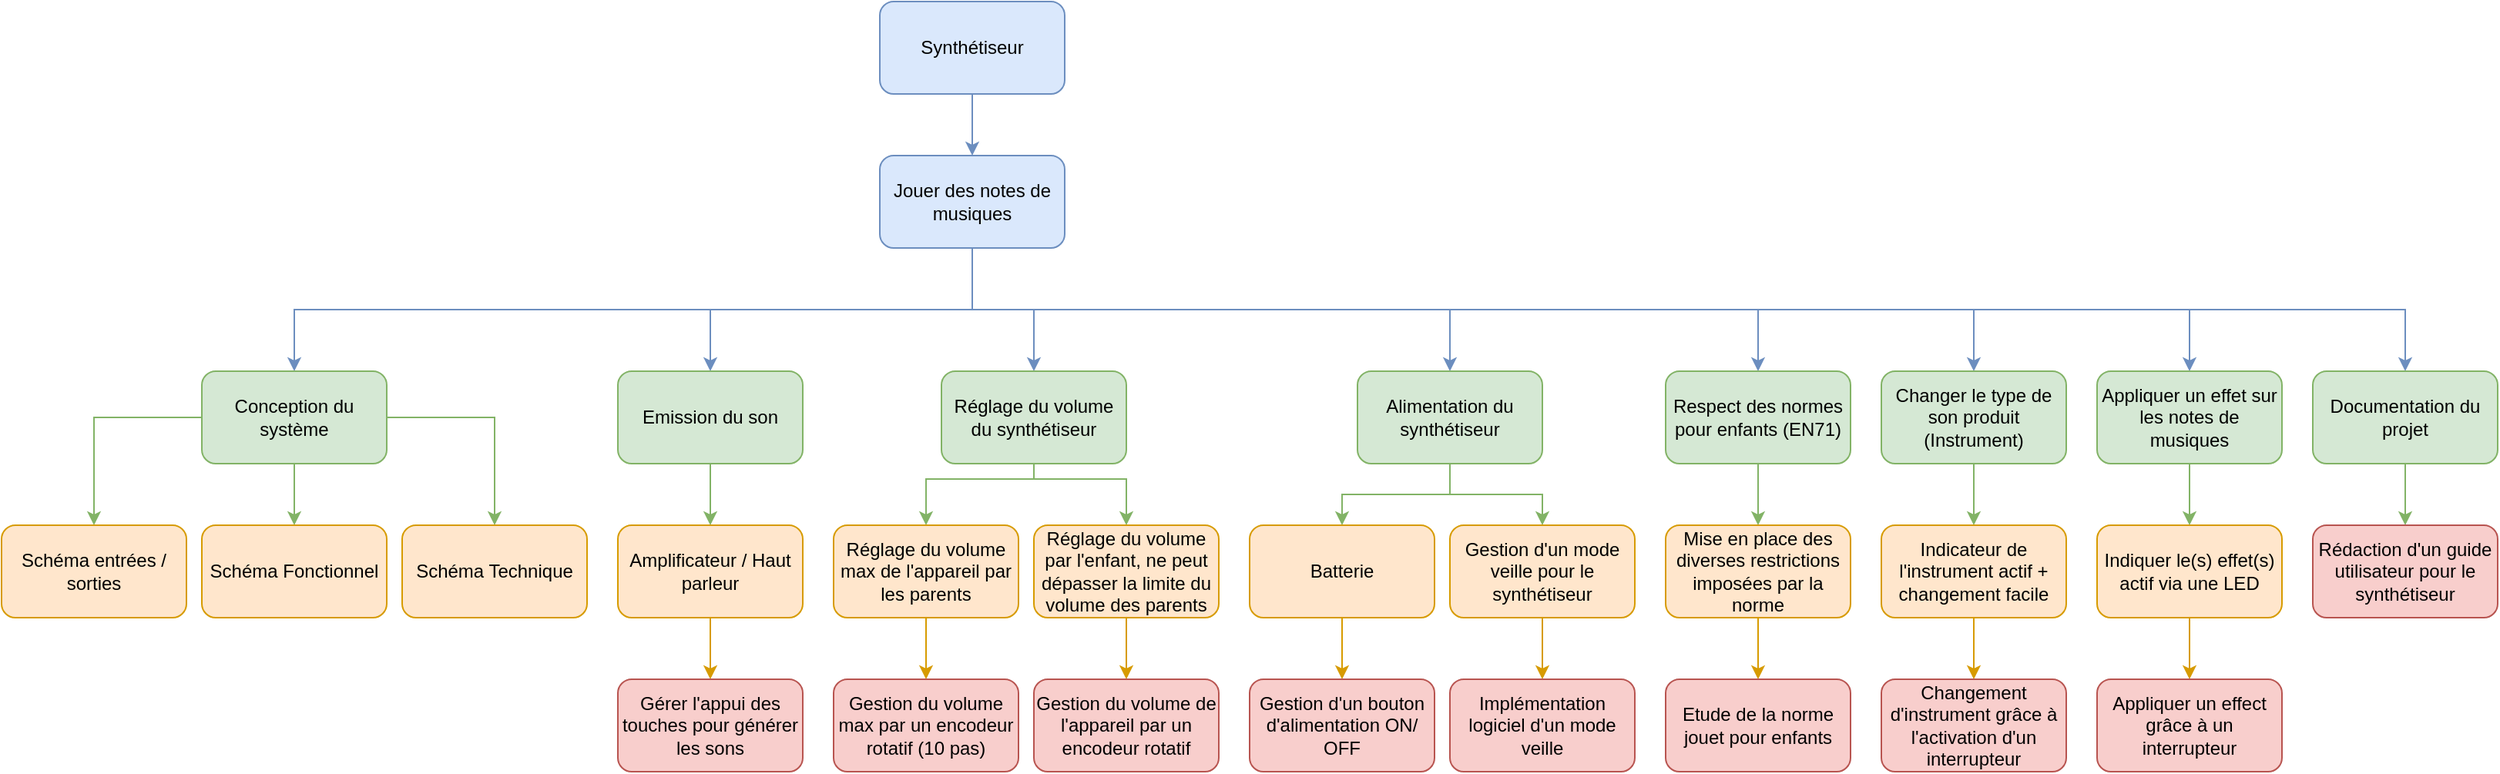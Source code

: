 <mxfile version="16.5.1" type="device"><diagram id="aJ2t8B1SxZ4HY7aCAy0N" name="Page-1"><mxGraphModel dx="1191" dy="228" grid="1" gridSize="10" guides="1" tooltips="1" connect="1" arrows="1" fold="1" page="1" pageScale="1" pageWidth="827" pageHeight="1169" math="0" shadow="0"><root><mxCell id="0"/><mxCell id="1" parent="0"/><mxCell id="Rvq-PCOcQvMjguu9a0xL-3" style="edgeStyle=orthogonalEdgeStyle;rounded=0;orthogonalLoop=1;jettySize=auto;html=1;entryX=0.5;entryY=0;entryDx=0;entryDy=0;fillColor=#dae8fc;strokeColor=#6c8ebf;" edge="1" parent="1" source="Rvq-PCOcQvMjguu9a0xL-1" target="Rvq-PCOcQvMjguu9a0xL-2"><mxGeometry relative="1" as="geometry"/></mxCell><mxCell id="Rvq-PCOcQvMjguu9a0xL-1" value="Synthétiseur" style="rounded=1;whiteSpace=wrap;html=1;fillColor=#dae8fc;strokeColor=#6c8ebf;" vertex="1" parent="1"><mxGeometry x="-170" y="30" width="120" height="60" as="geometry"/></mxCell><mxCell id="Rvq-PCOcQvMjguu9a0xL-6" style="edgeStyle=orthogonalEdgeStyle;rounded=0;orthogonalLoop=1;jettySize=auto;html=1;entryX=0.5;entryY=0;entryDx=0;entryDy=0;fillColor=#dae8fc;strokeColor=#6c8ebf;" edge="1" parent="1" source="Rvq-PCOcQvMjguu9a0xL-2" target="Rvq-PCOcQvMjguu9a0xL-4"><mxGeometry relative="1" as="geometry"><Array as="points"><mxPoint x="-110" y="230"/><mxPoint x="-550" y="230"/></Array></mxGeometry></mxCell><mxCell id="Rvq-PCOcQvMjguu9a0xL-14" style="edgeStyle=orthogonalEdgeStyle;rounded=0;orthogonalLoop=1;jettySize=auto;html=1;exitX=0.5;exitY=1;exitDx=0;exitDy=0;entryX=0.5;entryY=0;entryDx=0;entryDy=0;fillColor=#dae8fc;strokeColor=#6c8ebf;" edge="1" parent="1" source="Rvq-PCOcQvMjguu9a0xL-2" target="Rvq-PCOcQvMjguu9a0xL-13"><mxGeometry relative="1" as="geometry"/></mxCell><mxCell id="Rvq-PCOcQvMjguu9a0xL-20" style="edgeStyle=orthogonalEdgeStyle;rounded=0;orthogonalLoop=1;jettySize=auto;html=1;entryX=0.5;entryY=0;entryDx=0;entryDy=0;fillColor=#dae8fc;strokeColor=#6c8ebf;" edge="1" parent="1" source="Rvq-PCOcQvMjguu9a0xL-2" target="Rvq-PCOcQvMjguu9a0xL-19"><mxGeometry relative="1" as="geometry"/></mxCell><mxCell id="Rvq-PCOcQvMjguu9a0xL-39" style="edgeStyle=orthogonalEdgeStyle;rounded=0;orthogonalLoop=1;jettySize=auto;html=1;entryX=0.5;entryY=0;entryDx=0;entryDy=0;fillColor=#dae8fc;strokeColor=#6c8ebf;" edge="1" parent="1" source="Rvq-PCOcQvMjguu9a0xL-2" target="Rvq-PCOcQvMjguu9a0xL-30"><mxGeometry relative="1" as="geometry"><Array as="points"><mxPoint x="-110" y="230"/><mxPoint x="200" y="230"/></Array></mxGeometry></mxCell><mxCell id="Rvq-PCOcQvMjguu9a0xL-40" style="edgeStyle=orthogonalEdgeStyle;rounded=0;orthogonalLoop=1;jettySize=auto;html=1;entryX=0.5;entryY=0;entryDx=0;entryDy=0;fillColor=#dae8fc;strokeColor=#6c8ebf;" edge="1" parent="1" source="Rvq-PCOcQvMjguu9a0xL-2" target="Rvq-PCOcQvMjguu9a0xL-36"><mxGeometry relative="1" as="geometry"><Array as="points"><mxPoint x="-110" y="230"/><mxPoint x="400" y="230"/></Array></mxGeometry></mxCell><mxCell id="Rvq-PCOcQvMjguu9a0xL-46" style="edgeStyle=orthogonalEdgeStyle;rounded=0;orthogonalLoop=1;jettySize=auto;html=1;entryX=0.5;entryY=0;entryDx=0;entryDy=0;fillColor=#dae8fc;strokeColor=#6c8ebf;" edge="1" parent="1" source="Rvq-PCOcQvMjguu9a0xL-2" target="Rvq-PCOcQvMjguu9a0xL-45"><mxGeometry relative="1" as="geometry"><Array as="points"><mxPoint x="-110" y="230"/><mxPoint x="540" y="230"/></Array></mxGeometry></mxCell><mxCell id="Rvq-PCOcQvMjguu9a0xL-52" style="edgeStyle=orthogonalEdgeStyle;rounded=0;orthogonalLoop=1;jettySize=auto;html=1;entryX=0.5;entryY=0;entryDx=0;entryDy=0;fillColor=#dae8fc;strokeColor=#6c8ebf;" edge="1" parent="1" source="Rvq-PCOcQvMjguu9a0xL-2" target="Rvq-PCOcQvMjguu9a0xL-51"><mxGeometry relative="1" as="geometry"><Array as="points"><mxPoint x="-110" y="230"/><mxPoint x="680" y="230"/></Array></mxGeometry></mxCell><mxCell id="Rvq-PCOcQvMjguu9a0xL-58" style="edgeStyle=orthogonalEdgeStyle;rounded=0;orthogonalLoop=1;jettySize=auto;html=1;entryX=0.5;entryY=0;entryDx=0;entryDy=0;fillColor=#dae8fc;strokeColor=#6c8ebf;" edge="1" parent="1" source="Rvq-PCOcQvMjguu9a0xL-2" target="Rvq-PCOcQvMjguu9a0xL-57"><mxGeometry relative="1" as="geometry"><Array as="points"><mxPoint x="-110" y="230"/><mxPoint x="820" y="230"/></Array></mxGeometry></mxCell><mxCell id="Rvq-PCOcQvMjguu9a0xL-2" value="Jouer des notes de musiques" style="rounded=1;whiteSpace=wrap;html=1;fillColor=#dae8fc;strokeColor=#6c8ebf;" vertex="1" parent="1"><mxGeometry x="-170" y="130" width="120" height="60" as="geometry"/></mxCell><mxCell id="Rvq-PCOcQvMjguu9a0xL-8" style="edgeStyle=orthogonalEdgeStyle;rounded=0;orthogonalLoop=1;jettySize=auto;html=1;entryX=0.5;entryY=0;entryDx=0;entryDy=0;fillColor=#d5e8d4;strokeColor=#82b366;" edge="1" parent="1" source="Rvq-PCOcQvMjguu9a0xL-4" target="Rvq-PCOcQvMjguu9a0xL-7"><mxGeometry relative="1" as="geometry"/></mxCell><mxCell id="Rvq-PCOcQvMjguu9a0xL-11" style="edgeStyle=orthogonalEdgeStyle;rounded=0;orthogonalLoop=1;jettySize=auto;html=1;exitX=0.5;exitY=1;exitDx=0;exitDy=0;entryX=0.5;entryY=0;entryDx=0;entryDy=0;fillColor=#d5e8d4;strokeColor=#82b366;" edge="1" parent="1" source="Rvq-PCOcQvMjguu9a0xL-4" target="Rvq-PCOcQvMjguu9a0xL-9"><mxGeometry relative="1" as="geometry"/></mxCell><mxCell id="Rvq-PCOcQvMjguu9a0xL-12" style="edgeStyle=orthogonalEdgeStyle;rounded=0;orthogonalLoop=1;jettySize=auto;html=1;exitX=1;exitY=0.5;exitDx=0;exitDy=0;entryX=0.5;entryY=0;entryDx=0;entryDy=0;fillColor=#d5e8d4;strokeColor=#82b366;" edge="1" parent="1" source="Rvq-PCOcQvMjguu9a0xL-4" target="Rvq-PCOcQvMjguu9a0xL-10"><mxGeometry relative="1" as="geometry"/></mxCell><mxCell id="Rvq-PCOcQvMjguu9a0xL-4" value="Conception du système" style="rounded=1;whiteSpace=wrap;html=1;fillColor=#d5e8d4;strokeColor=#82b366;" vertex="1" parent="1"><mxGeometry x="-610" y="270" width="120" height="60" as="geometry"/></mxCell><mxCell id="Rvq-PCOcQvMjguu9a0xL-7" value="Schéma entrées / sorties" style="rounded=1;whiteSpace=wrap;html=1;fillColor=#ffe6cc;strokeColor=#d79b00;" vertex="1" parent="1"><mxGeometry x="-740" y="370" width="120" height="60" as="geometry"/></mxCell><mxCell id="Rvq-PCOcQvMjguu9a0xL-9" value="Schéma Fonctionnel" style="rounded=1;whiteSpace=wrap;html=1;fillColor=#ffe6cc;strokeColor=#d79b00;" vertex="1" parent="1"><mxGeometry x="-610" y="370" width="120" height="60" as="geometry"/></mxCell><mxCell id="Rvq-PCOcQvMjguu9a0xL-10" value="Schéma Technique" style="rounded=1;whiteSpace=wrap;html=1;fillColor=#ffe6cc;strokeColor=#d79b00;" vertex="1" parent="1"><mxGeometry x="-480" y="370" width="120" height="60" as="geometry"/></mxCell><mxCell id="Rvq-PCOcQvMjguu9a0xL-16" style="edgeStyle=orthogonalEdgeStyle;rounded=0;orthogonalLoop=1;jettySize=auto;html=1;entryX=0.5;entryY=0;entryDx=0;entryDy=0;fillColor=#d5e8d4;strokeColor=#82b366;" edge="1" parent="1" source="Rvq-PCOcQvMjguu9a0xL-13" target="Rvq-PCOcQvMjguu9a0xL-15"><mxGeometry relative="1" as="geometry"/></mxCell><mxCell id="Rvq-PCOcQvMjguu9a0xL-13" value="Emission du son" style="rounded=1;whiteSpace=wrap;html=1;fillColor=#d5e8d4;strokeColor=#82b366;" vertex="1" parent="1"><mxGeometry x="-340" y="270" width="120" height="60" as="geometry"/></mxCell><mxCell id="Rvq-PCOcQvMjguu9a0xL-18" style="edgeStyle=orthogonalEdgeStyle;rounded=0;orthogonalLoop=1;jettySize=auto;html=1;entryX=0.5;entryY=0;entryDx=0;entryDy=0;fillColor=#ffe6cc;strokeColor=#d79b00;" edge="1" parent="1" source="Rvq-PCOcQvMjguu9a0xL-15" target="Rvq-PCOcQvMjguu9a0xL-17"><mxGeometry relative="1" as="geometry"/></mxCell><mxCell id="Rvq-PCOcQvMjguu9a0xL-15" value="Amplificateur / Haut parleur" style="rounded=1;whiteSpace=wrap;html=1;fillColor=#ffe6cc;strokeColor=#d79b00;" vertex="1" parent="1"><mxGeometry x="-340" y="370" width="120" height="60" as="geometry"/></mxCell><mxCell id="Rvq-PCOcQvMjguu9a0xL-17" value="Gérer l'appui des touches pour générer les sons" style="rounded=1;whiteSpace=wrap;html=1;fillColor=#f8cecc;strokeColor=#b85450;" vertex="1" parent="1"><mxGeometry x="-340" y="470" width="120" height="60" as="geometry"/></mxCell><mxCell id="Rvq-PCOcQvMjguu9a0xL-24" style="edgeStyle=orthogonalEdgeStyle;rounded=0;orthogonalLoop=1;jettySize=auto;html=1;entryX=0.5;entryY=0;entryDx=0;entryDy=0;fillColor=#d5e8d4;strokeColor=#82b366;" edge="1" parent="1" source="Rvq-PCOcQvMjguu9a0xL-19" target="Rvq-PCOcQvMjguu9a0xL-21"><mxGeometry relative="1" as="geometry"><Array as="points"><mxPoint x="-70" y="340"/><mxPoint x="-140" y="340"/></Array></mxGeometry></mxCell><mxCell id="Rvq-PCOcQvMjguu9a0xL-25" style="edgeStyle=orthogonalEdgeStyle;rounded=0;orthogonalLoop=1;jettySize=auto;html=1;entryX=0.5;entryY=0;entryDx=0;entryDy=0;fillColor=#d5e8d4;strokeColor=#82b366;" edge="1" parent="1" source="Rvq-PCOcQvMjguu9a0xL-19" target="Rvq-PCOcQvMjguu9a0xL-22"><mxGeometry relative="1" as="geometry"><Array as="points"><mxPoint x="-70" y="340"/><mxPoint x="-10" y="340"/></Array></mxGeometry></mxCell><mxCell id="Rvq-PCOcQvMjguu9a0xL-19" value="Réglage du volume du synthétiseur" style="rounded=1;whiteSpace=wrap;html=1;fillColor=#d5e8d4;strokeColor=#82b366;" vertex="1" parent="1"><mxGeometry x="-130" y="270" width="120" height="60" as="geometry"/></mxCell><mxCell id="Rvq-PCOcQvMjguu9a0xL-29" style="edgeStyle=orthogonalEdgeStyle;rounded=0;orthogonalLoop=1;jettySize=auto;html=1;fillColor=#ffe6cc;strokeColor=#d79b00;" edge="1" parent="1" source="Rvq-PCOcQvMjguu9a0xL-21" target="Rvq-PCOcQvMjguu9a0xL-26"><mxGeometry relative="1" as="geometry"/></mxCell><mxCell id="Rvq-PCOcQvMjguu9a0xL-21" value="Réglage du volume max de l'appareil par les parents" style="rounded=1;whiteSpace=wrap;html=1;fillColor=#ffe6cc;strokeColor=#d79b00;" vertex="1" parent="1"><mxGeometry x="-200" y="370" width="120" height="60" as="geometry"/></mxCell><mxCell id="Rvq-PCOcQvMjguu9a0xL-28" style="edgeStyle=orthogonalEdgeStyle;rounded=0;orthogonalLoop=1;jettySize=auto;html=1;entryX=0.5;entryY=0;entryDx=0;entryDy=0;fillColor=#ffe6cc;strokeColor=#d79b00;" edge="1" parent="1" source="Rvq-PCOcQvMjguu9a0xL-22" target="Rvq-PCOcQvMjguu9a0xL-27"><mxGeometry relative="1" as="geometry"/></mxCell><mxCell id="Rvq-PCOcQvMjguu9a0xL-22" value="Réglage du volume par l'enfant, ne peut dépasser la limite du volume des parents" style="rounded=1;whiteSpace=wrap;html=1;fillColor=#ffe6cc;strokeColor=#d79b00;" vertex="1" parent="1"><mxGeometry x="-70" y="370" width="120" height="60" as="geometry"/></mxCell><mxCell id="Rvq-PCOcQvMjguu9a0xL-26" value="Gestion du volume max par un encodeur rotatif (10 pas)" style="rounded=1;whiteSpace=wrap;html=1;fillColor=#f8cecc;strokeColor=#b85450;" vertex="1" parent="1"><mxGeometry x="-200" y="470" width="120" height="60" as="geometry"/></mxCell><mxCell id="Rvq-PCOcQvMjguu9a0xL-27" value="Gestion du volume de l'appareil par un encodeur rotatif" style="rounded=1;whiteSpace=wrap;html=1;fillColor=#f8cecc;strokeColor=#b85450;" vertex="1" parent="1"><mxGeometry x="-70" y="470" width="120" height="60" as="geometry"/></mxCell><mxCell id="Rvq-PCOcQvMjguu9a0xL-33" style="edgeStyle=orthogonalEdgeStyle;rounded=0;orthogonalLoop=1;jettySize=auto;html=1;entryX=0.5;entryY=0;entryDx=0;entryDy=0;fillColor=#d5e8d4;strokeColor=#82b366;" edge="1" parent="1" source="Rvq-PCOcQvMjguu9a0xL-30" target="Rvq-PCOcQvMjguu9a0xL-32"><mxGeometry relative="1" as="geometry"/></mxCell><mxCell id="Rvq-PCOcQvMjguu9a0xL-62" style="edgeStyle=orthogonalEdgeStyle;rounded=0;orthogonalLoop=1;jettySize=auto;html=1;entryX=0.5;entryY=0;entryDx=0;entryDy=0;fillColor=#d5e8d4;strokeColor=#82b366;" edge="1" parent="1" source="Rvq-PCOcQvMjguu9a0xL-30" target="Rvq-PCOcQvMjguu9a0xL-61"><mxGeometry relative="1" as="geometry"/></mxCell><mxCell id="Rvq-PCOcQvMjguu9a0xL-30" value="Alimentation du synthétiseur" style="rounded=1;whiteSpace=wrap;html=1;fillColor=#d5e8d4;strokeColor=#82b366;" vertex="1" parent="1"><mxGeometry x="140" y="270" width="120" height="60" as="geometry"/></mxCell><mxCell id="Rvq-PCOcQvMjguu9a0xL-35" style="edgeStyle=orthogonalEdgeStyle;rounded=0;orthogonalLoop=1;jettySize=auto;html=1;entryX=0.5;entryY=0;entryDx=0;entryDy=0;fillColor=#ffe6cc;strokeColor=#d79b00;" edge="1" parent="1" source="Rvq-PCOcQvMjguu9a0xL-32" target="Rvq-PCOcQvMjguu9a0xL-34"><mxGeometry relative="1" as="geometry"/></mxCell><mxCell id="Rvq-PCOcQvMjguu9a0xL-32" value="Batterie" style="rounded=1;whiteSpace=wrap;html=1;fillColor=#ffe6cc;strokeColor=#d79b00;" vertex="1" parent="1"><mxGeometry x="70" y="370" width="120" height="60" as="geometry"/></mxCell><mxCell id="Rvq-PCOcQvMjguu9a0xL-34" value="Gestion d'un bouton d'alimentation ON/ OFF" style="rounded=1;whiteSpace=wrap;html=1;fillColor=#f8cecc;strokeColor=#b85450;" vertex="1" parent="1"><mxGeometry x="70" y="470" width="120" height="60" as="geometry"/></mxCell><mxCell id="Rvq-PCOcQvMjguu9a0xL-43" style="edgeStyle=orthogonalEdgeStyle;rounded=0;orthogonalLoop=1;jettySize=auto;html=1;entryX=0.5;entryY=0;entryDx=0;entryDy=0;fillColor=#d5e8d4;strokeColor=#82b366;" edge="1" parent="1" source="Rvq-PCOcQvMjguu9a0xL-36" target="Rvq-PCOcQvMjguu9a0xL-41"><mxGeometry relative="1" as="geometry"/></mxCell><mxCell id="Rvq-PCOcQvMjguu9a0xL-36" value="Respect des normes pour enfants (EN71)" style="rounded=1;whiteSpace=wrap;html=1;fillColor=#d5e8d4;strokeColor=#82b366;" vertex="1" parent="1"><mxGeometry x="340" y="270" width="120" height="60" as="geometry"/></mxCell><mxCell id="Rvq-PCOcQvMjguu9a0xL-44" style="edgeStyle=orthogonalEdgeStyle;rounded=0;orthogonalLoop=1;jettySize=auto;html=1;entryX=0.5;entryY=0;entryDx=0;entryDy=0;fillColor=#ffe6cc;strokeColor=#d79b00;" edge="1" parent="1" source="Rvq-PCOcQvMjguu9a0xL-41" target="Rvq-PCOcQvMjguu9a0xL-42"><mxGeometry relative="1" as="geometry"/></mxCell><mxCell id="Rvq-PCOcQvMjguu9a0xL-41" value="Mise en place des diverses restrictions imposées par la norme" style="rounded=1;whiteSpace=wrap;html=1;fillColor=#ffe6cc;strokeColor=#d79b00;" vertex="1" parent="1"><mxGeometry x="340" y="370" width="120" height="60" as="geometry"/></mxCell><mxCell id="Rvq-PCOcQvMjguu9a0xL-42" value="Etude de la norme jouet pour enfants" style="rounded=1;whiteSpace=wrap;html=1;fillColor=#f8cecc;strokeColor=#b85450;" vertex="1" parent="1"><mxGeometry x="340" y="470" width="120" height="60" as="geometry"/></mxCell><mxCell id="Rvq-PCOcQvMjguu9a0xL-48" style="edgeStyle=orthogonalEdgeStyle;rounded=0;orthogonalLoop=1;jettySize=auto;html=1;entryX=0.5;entryY=0;entryDx=0;entryDy=0;fillColor=#d5e8d4;strokeColor=#82b366;" edge="1" parent="1" source="Rvq-PCOcQvMjguu9a0xL-45" target="Rvq-PCOcQvMjguu9a0xL-47"><mxGeometry relative="1" as="geometry"/></mxCell><mxCell id="Rvq-PCOcQvMjguu9a0xL-45" value="Changer le type de son produit (Instrument)" style="rounded=1;whiteSpace=wrap;html=1;fillColor=#d5e8d4;strokeColor=#82b366;" vertex="1" parent="1"><mxGeometry x="480" y="270" width="120" height="60" as="geometry"/></mxCell><mxCell id="Rvq-PCOcQvMjguu9a0xL-50" style="edgeStyle=orthogonalEdgeStyle;rounded=0;orthogonalLoop=1;jettySize=auto;html=1;fillColor=#ffe6cc;strokeColor=#d79b00;" edge="1" parent="1" source="Rvq-PCOcQvMjguu9a0xL-47" target="Rvq-PCOcQvMjguu9a0xL-49"><mxGeometry relative="1" as="geometry"/></mxCell><mxCell id="Rvq-PCOcQvMjguu9a0xL-47" value="Indicateur de l'instrument actif + changement facile" style="rounded=1;whiteSpace=wrap;html=1;fillColor=#ffe6cc;strokeColor=#d79b00;" vertex="1" parent="1"><mxGeometry x="480" y="370" width="120" height="60" as="geometry"/></mxCell><mxCell id="Rvq-PCOcQvMjguu9a0xL-49" value="Changement d'instrument grâce à l'activation d'un interrupteur" style="rounded=1;whiteSpace=wrap;html=1;fillColor=#f8cecc;strokeColor=#b85450;" vertex="1" parent="1"><mxGeometry x="480" y="470" width="120" height="60" as="geometry"/></mxCell><mxCell id="Rvq-PCOcQvMjguu9a0xL-54" style="edgeStyle=orthogonalEdgeStyle;rounded=0;orthogonalLoop=1;jettySize=auto;html=1;entryX=0.5;entryY=0;entryDx=0;entryDy=0;fillColor=#d5e8d4;strokeColor=#82b366;" edge="1" parent="1" source="Rvq-PCOcQvMjguu9a0xL-51" target="Rvq-PCOcQvMjguu9a0xL-53"><mxGeometry relative="1" as="geometry"/></mxCell><mxCell id="Rvq-PCOcQvMjguu9a0xL-51" value="Appliquer un effet sur les notes de musiques" style="rounded=1;whiteSpace=wrap;html=1;fillColor=#d5e8d4;strokeColor=#82b366;" vertex="1" parent="1"><mxGeometry x="620" y="270" width="120" height="60" as="geometry"/></mxCell><mxCell id="Rvq-PCOcQvMjguu9a0xL-56" style="edgeStyle=orthogonalEdgeStyle;rounded=0;orthogonalLoop=1;jettySize=auto;html=1;entryX=0.5;entryY=0;entryDx=0;entryDy=0;fillColor=#ffe6cc;strokeColor=#d79b00;" edge="1" parent="1" source="Rvq-PCOcQvMjguu9a0xL-53" target="Rvq-PCOcQvMjguu9a0xL-55"><mxGeometry relative="1" as="geometry"/></mxCell><mxCell id="Rvq-PCOcQvMjguu9a0xL-53" value="Indiquer le(s) effet(s) actif via une LED" style="rounded=1;whiteSpace=wrap;html=1;fillColor=#ffe6cc;strokeColor=#d79b00;" vertex="1" parent="1"><mxGeometry x="620" y="370" width="120" height="60" as="geometry"/></mxCell><mxCell id="Rvq-PCOcQvMjguu9a0xL-55" value="Appliquer un effect grâce à un interrupteur" style="rounded=1;whiteSpace=wrap;html=1;fillColor=#f8cecc;strokeColor=#b85450;" vertex="1" parent="1"><mxGeometry x="620" y="470" width="120" height="60" as="geometry"/></mxCell><mxCell id="Rvq-PCOcQvMjguu9a0xL-60" style="edgeStyle=orthogonalEdgeStyle;rounded=0;orthogonalLoop=1;jettySize=auto;html=1;entryX=0.5;entryY=0;entryDx=0;entryDy=0;fillColor=#d5e8d4;strokeColor=#82b366;" edge="1" parent="1" source="Rvq-PCOcQvMjguu9a0xL-57" target="Rvq-PCOcQvMjguu9a0xL-59"><mxGeometry relative="1" as="geometry"/></mxCell><mxCell id="Rvq-PCOcQvMjguu9a0xL-57" value="Documentation du projet" style="rounded=1;whiteSpace=wrap;html=1;fillColor=#d5e8d4;strokeColor=#82b366;" vertex="1" parent="1"><mxGeometry x="760" y="270" width="120" height="60" as="geometry"/></mxCell><mxCell id="Rvq-PCOcQvMjguu9a0xL-59" value="Rédaction d'un guide utilisateur pour le synthétiseur" style="rounded=1;whiteSpace=wrap;html=1;fillColor=#f8cecc;strokeColor=#b85450;" vertex="1" parent="1"><mxGeometry x="760" y="370" width="120" height="60" as="geometry"/></mxCell><mxCell id="Rvq-PCOcQvMjguu9a0xL-64" style="edgeStyle=orthogonalEdgeStyle;rounded=0;orthogonalLoop=1;jettySize=auto;html=1;entryX=0.5;entryY=0;entryDx=0;entryDy=0;fillColor=#ffe6cc;strokeColor=#d79b00;" edge="1" parent="1" source="Rvq-PCOcQvMjguu9a0xL-61" target="Rvq-PCOcQvMjguu9a0xL-63"><mxGeometry relative="1" as="geometry"/></mxCell><mxCell id="Rvq-PCOcQvMjguu9a0xL-61" value="Gestion d'un mode veille pour le synthétiseur" style="rounded=1;whiteSpace=wrap;html=1;fillColor=#ffe6cc;strokeColor=#d79b00;" vertex="1" parent="1"><mxGeometry x="200" y="370" width="120" height="60" as="geometry"/></mxCell><mxCell id="Rvq-PCOcQvMjguu9a0xL-63" value="Implémentation logiciel d'un mode veille" style="rounded=1;whiteSpace=wrap;html=1;fillColor=#f8cecc;strokeColor=#b85450;" vertex="1" parent="1"><mxGeometry x="200" y="470" width="120" height="60" as="geometry"/></mxCell></root></mxGraphModel></diagram></mxfile>